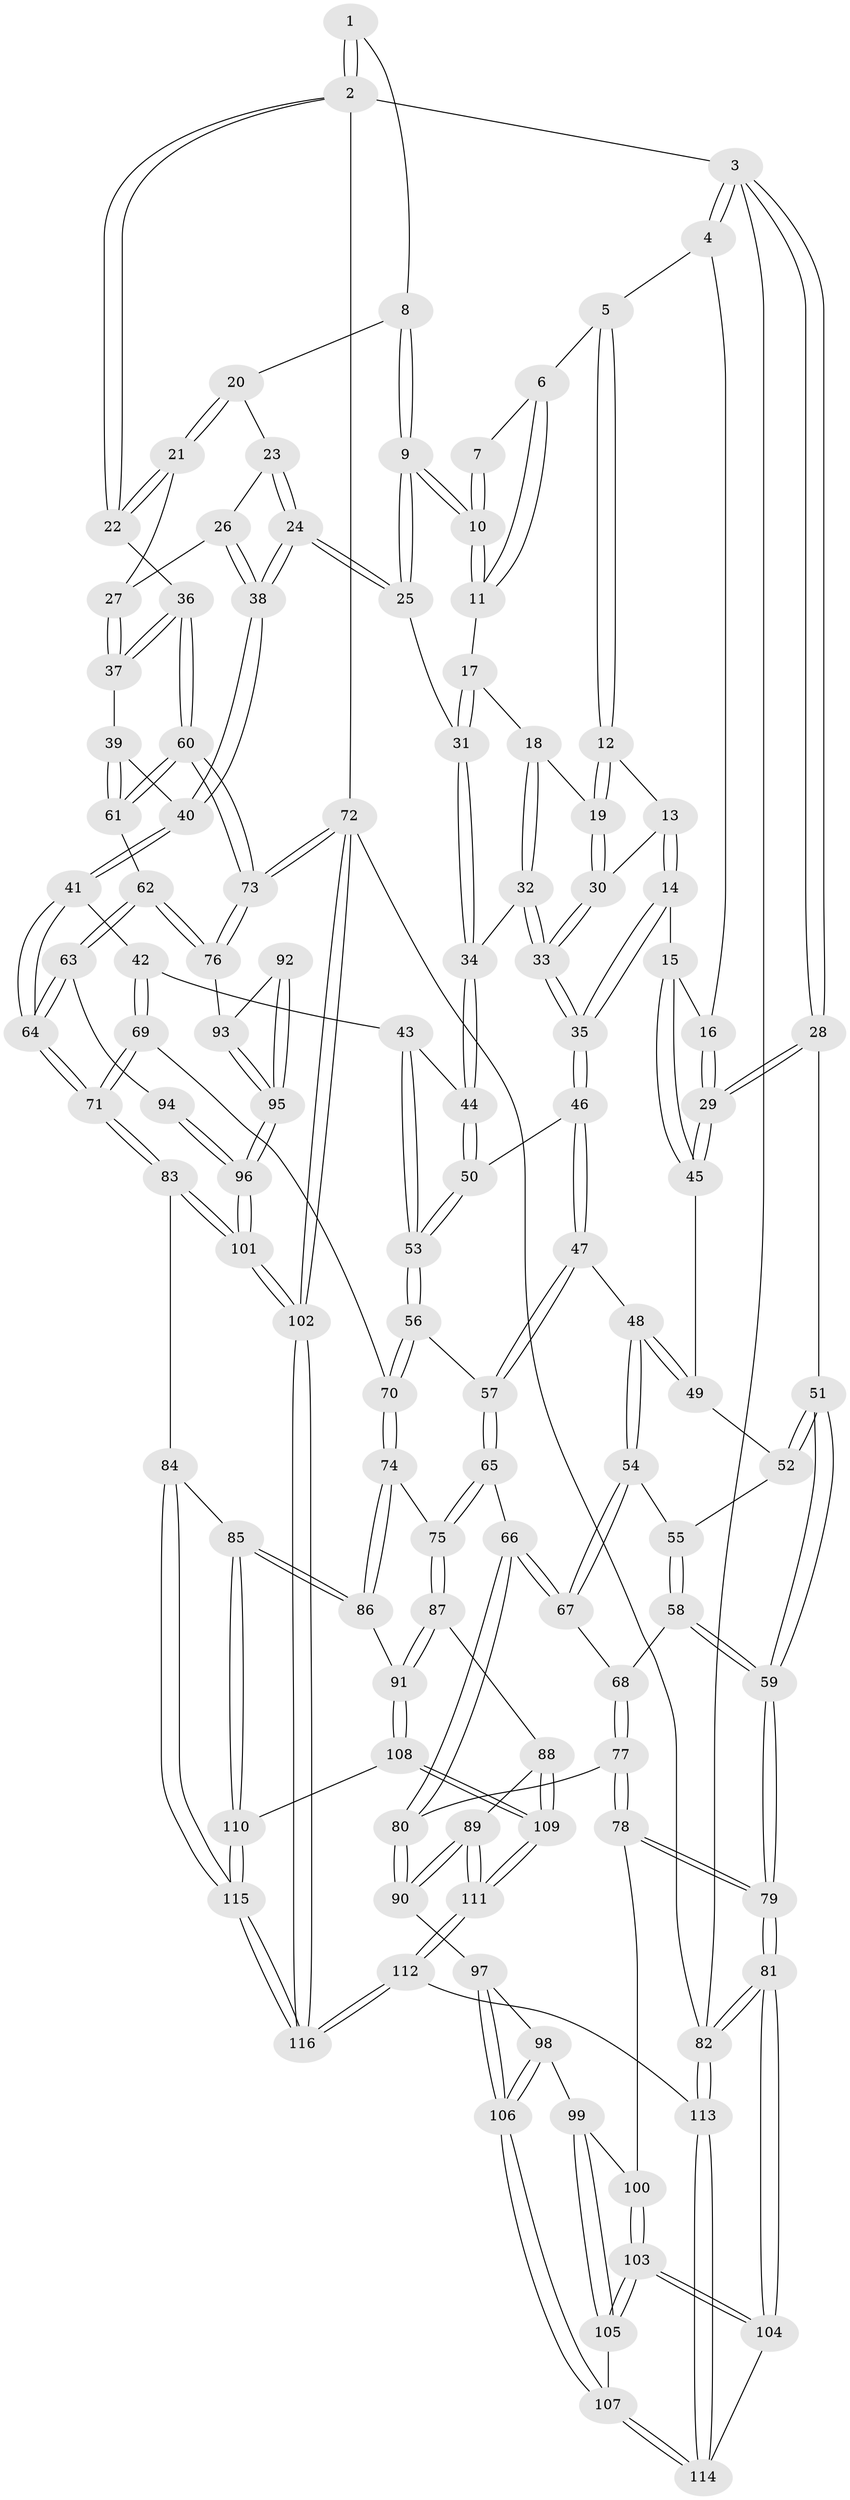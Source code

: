 // Generated by graph-tools (version 1.1) at 2025/03/03/09/25 03:03:29]
// undirected, 116 vertices, 287 edges
graph export_dot {
graph [start="1"]
  node [color=gray90,style=filled];
  1 [pos="+0.689951610118768+0"];
  2 [pos="+1+0"];
  3 [pos="+0+0"];
  4 [pos="+0.26937449226982785+0"];
  5 [pos="+0.3619165656814571+0"];
  6 [pos="+0.4056717908982446+0"];
  7 [pos="+0.4518650770083225+0"];
  8 [pos="+0.7049814269090889+0.07704577485230796"];
  9 [pos="+0.6236014436366207+0.17473179001791636"];
  10 [pos="+0.5781250715477666+0.1452419486623652"];
  11 [pos="+0.5026309466376732+0.15420517329104003"];
  12 [pos="+0.3716737342792902+0.06763442951630559"];
  13 [pos="+0.3177422355393475+0.1582687957145325"];
  14 [pos="+0.22731362396876395+0.22561967432138022"];
  15 [pos="+0.19105502135852695+0.2165352414231115"];
  16 [pos="+0.17615355428453733+0.09358326403457783"];
  17 [pos="+0.47298562321492105+0.16543390646336847"];
  18 [pos="+0.44729743094237384+0.17475744733463375"];
  19 [pos="+0.4387909133708994+0.17052660730080682"];
  20 [pos="+0.7652484192833169+0.10844210369347802"];
  21 [pos="+1+0.0775593221577202"];
  22 [pos="+1+0"];
  23 [pos="+0.7742804126785786+0.14553687509482544"];
  24 [pos="+0.729746681880717+0.3036940629055847"];
  25 [pos="+0.6272524825813786+0.2051323247854459"];
  26 [pos="+0.8668217946509138+0.23038453609661932"];
  27 [pos="+0.9425867021310199+0.16919929986835233"];
  28 [pos="+0+0.12168687232227446"];
  29 [pos="+0+0.12983323475741887"];
  30 [pos="+0.3777937484916701+0.2217166614863827"];
  31 [pos="+0.5621805324930778+0.25575031247373475"];
  32 [pos="+0.46606580967267974+0.22957122687112533"];
  33 [pos="+0.34881439839044986+0.32043104546655043"];
  34 [pos="+0.5289344280532234+0.28213949413320316"];
  35 [pos="+0.3402318679348635+0.33506804168589743"];
  36 [pos="+1+0.3553496325528499"];
  37 [pos="+0.9592374767435518+0.34420189665583717"];
  38 [pos="+0.7695736666752852+0.36060892423085117"];
  39 [pos="+0.8418489290132125+0.3933249593936547"];
  40 [pos="+0.7695744227741828+0.3606187365415032"];
  41 [pos="+0.750029692995157+0.3818609614400722"];
  42 [pos="+0.7264693480341091+0.39370654756285955"];
  43 [pos="+0.541678656890403+0.3714092705709616"];
  44 [pos="+0.5178425871874589+0.32241091736525207"];
  45 [pos="+0.13739266430429892+0.2520584724360709"];
  46 [pos="+0.343138566970648+0.34615879482053435"];
  47 [pos="+0.27667107831326826+0.42916823584634806"];
  48 [pos="+0.2734007894362452+0.42933174202292673"];
  49 [pos="+0.12832080531617715+0.3366801401853441"];
  50 [pos="+0.3463080558232558+0.34730472350234654"];
  51 [pos="+0+0.4184393542391972"];
  52 [pos="+0.09694844349501235+0.3762706609249501"];
  53 [pos="+0.4899526483855228+0.49797359288471277"];
  54 [pos="+0.1902045876813542+0.475887173382293"];
  55 [pos="+0.11313652107483345+0.43820250747896994"];
  56 [pos="+0.49274826168162383+0.5173124733715606"];
  57 [pos="+0.2969628975951055+0.48043199704056555"];
  58 [pos="+0.03857270207623871+0.5554630757843553"];
  59 [pos="+0+0.5070116756033631"];
  60 [pos="+1+0.5133958126583775"];
  61 [pos="+0.906661608160056+0.4712865335614549"];
  62 [pos="+0.8777500553129638+0.5809992321722692"];
  63 [pos="+0.7903288428929459+0.6544853791590173"];
  64 [pos="+0.7833141606359343+0.6547331298705253"];
  65 [pos="+0.3003006773865978+0.6288777512790751"];
  66 [pos="+0.2775676210587542+0.6355352692676133"];
  67 [pos="+0.15690559047610705+0.572087792951392"];
  68 [pos="+0.08431867594989285+0.5853023892583302"];
  69 [pos="+0.5797136145434376+0.5724135913194202"];
  70 [pos="+0.5138311280891077+0.5702428264766974"];
  71 [pos="+0.7230760114794254+0.6851071285273616"];
  72 [pos="+1+1"];
  73 [pos="+1+0.6270657670344283"];
  74 [pos="+0.46503972850365655+0.6254512386571806"];
  75 [pos="+0.33690069471787654+0.640699714416853"];
  76 [pos="+1+0.6485676391422399"];
  77 [pos="+0.09087739833265951+0.6983311804676057"];
  78 [pos="+0.077073673875443+0.723621246190482"];
  79 [pos="+0+0.6895131737606367"];
  80 [pos="+0.23137898262397788+0.6986987598033844"];
  81 [pos="+0+0.8493177608342802"];
  82 [pos="+0+1"];
  83 [pos="+0.7119151270473967+0.7243920346253306"];
  84 [pos="+0.6577648560411393+0.7696900376464257"];
  85 [pos="+0.5789235823650636+0.7864070143631451"];
  86 [pos="+0.4835979783494963+0.7133049558739245"];
  87 [pos="+0.34630733582304013+0.7747007317318136"];
  88 [pos="+0.3417769951211028+0.7833345344448639"];
  89 [pos="+0.260837736290077+0.81015000604963"];
  90 [pos="+0.2244186861025273+0.7697700397563209"];
  91 [pos="+0.4480913328589631+0.7789800709704687"];
  92 [pos="+0.8777773073360384+0.6953529105596303"];
  93 [pos="+1+0.6726139087813916"];
  94 [pos="+0.8201931990550154+0.673855433896784"];
  95 [pos="+0.9316120970098526+0.7928607628215381"];
  96 [pos="+0.9139514494918893+0.9339589217503587"];
  97 [pos="+0.2241541980415243+0.7698875987094331"];
  98 [pos="+0.0889235256112095+0.764312903910326"];
  99 [pos="+0.08385883482513962+0.7566548379907928"];
  100 [pos="+0.08306774385767794+0.7538115464558227"];
  101 [pos="+0.9155297881903327+1"];
  102 [pos="+0.9842750271853145+1"];
  103 [pos="+0+0.8478695650123046"];
  104 [pos="+0+0.8524292554650186"];
  105 [pos="+0+0.8221686951546048"];
  106 [pos="+0.11540539586952048+0.8803686603251847"];
  107 [pos="+0.11512324340279097+0.8829676369849717"];
  108 [pos="+0.4483774880847931+0.8719755292205391"];
  109 [pos="+0.3948545266877223+0.9154010937762093"];
  110 [pos="+0.536288285004712+0.8734642126548552"];
  111 [pos="+0.26717631750699083+1"];
  112 [pos="+0.2625002540687227+1"];
  113 [pos="+0.24808774551224277+1"];
  114 [pos="+0.11966085289971064+0.9232352392817536"];
  115 [pos="+0.6549179771258814+1"];
  116 [pos="+0.7203598568312771+1"];
  1 -- 2;
  1 -- 2;
  1 -- 8;
  2 -- 3;
  2 -- 22;
  2 -- 22;
  2 -- 72;
  3 -- 4;
  3 -- 4;
  3 -- 28;
  3 -- 28;
  3 -- 82;
  4 -- 5;
  4 -- 16;
  5 -- 6;
  5 -- 12;
  5 -- 12;
  6 -- 7;
  6 -- 11;
  6 -- 11;
  7 -- 10;
  7 -- 10;
  8 -- 9;
  8 -- 9;
  8 -- 20;
  9 -- 10;
  9 -- 10;
  9 -- 25;
  9 -- 25;
  10 -- 11;
  10 -- 11;
  11 -- 17;
  12 -- 13;
  12 -- 19;
  12 -- 19;
  13 -- 14;
  13 -- 14;
  13 -- 30;
  14 -- 15;
  14 -- 35;
  14 -- 35;
  15 -- 16;
  15 -- 45;
  15 -- 45;
  16 -- 29;
  16 -- 29;
  17 -- 18;
  17 -- 31;
  17 -- 31;
  18 -- 19;
  18 -- 32;
  18 -- 32;
  19 -- 30;
  19 -- 30;
  20 -- 21;
  20 -- 21;
  20 -- 23;
  21 -- 22;
  21 -- 22;
  21 -- 27;
  22 -- 36;
  23 -- 24;
  23 -- 24;
  23 -- 26;
  24 -- 25;
  24 -- 25;
  24 -- 38;
  24 -- 38;
  25 -- 31;
  26 -- 27;
  26 -- 38;
  26 -- 38;
  27 -- 37;
  27 -- 37;
  28 -- 29;
  28 -- 29;
  28 -- 51;
  29 -- 45;
  29 -- 45;
  30 -- 33;
  30 -- 33;
  31 -- 34;
  31 -- 34;
  32 -- 33;
  32 -- 33;
  32 -- 34;
  33 -- 35;
  33 -- 35;
  34 -- 44;
  34 -- 44;
  35 -- 46;
  35 -- 46;
  36 -- 37;
  36 -- 37;
  36 -- 60;
  36 -- 60;
  37 -- 39;
  38 -- 40;
  38 -- 40;
  39 -- 40;
  39 -- 61;
  39 -- 61;
  40 -- 41;
  40 -- 41;
  41 -- 42;
  41 -- 64;
  41 -- 64;
  42 -- 43;
  42 -- 69;
  42 -- 69;
  43 -- 44;
  43 -- 53;
  43 -- 53;
  44 -- 50;
  44 -- 50;
  45 -- 49;
  46 -- 47;
  46 -- 47;
  46 -- 50;
  47 -- 48;
  47 -- 57;
  47 -- 57;
  48 -- 49;
  48 -- 49;
  48 -- 54;
  48 -- 54;
  49 -- 52;
  50 -- 53;
  50 -- 53;
  51 -- 52;
  51 -- 52;
  51 -- 59;
  51 -- 59;
  52 -- 55;
  53 -- 56;
  53 -- 56;
  54 -- 55;
  54 -- 67;
  54 -- 67;
  55 -- 58;
  55 -- 58;
  56 -- 57;
  56 -- 70;
  56 -- 70;
  57 -- 65;
  57 -- 65;
  58 -- 59;
  58 -- 59;
  58 -- 68;
  59 -- 79;
  59 -- 79;
  60 -- 61;
  60 -- 61;
  60 -- 73;
  60 -- 73;
  61 -- 62;
  62 -- 63;
  62 -- 63;
  62 -- 76;
  62 -- 76;
  63 -- 64;
  63 -- 64;
  63 -- 94;
  64 -- 71;
  64 -- 71;
  65 -- 66;
  65 -- 75;
  65 -- 75;
  66 -- 67;
  66 -- 67;
  66 -- 80;
  66 -- 80;
  67 -- 68;
  68 -- 77;
  68 -- 77;
  69 -- 70;
  69 -- 71;
  69 -- 71;
  70 -- 74;
  70 -- 74;
  71 -- 83;
  71 -- 83;
  72 -- 73;
  72 -- 73;
  72 -- 102;
  72 -- 102;
  72 -- 82;
  73 -- 76;
  73 -- 76;
  74 -- 75;
  74 -- 86;
  74 -- 86;
  75 -- 87;
  75 -- 87;
  76 -- 93;
  77 -- 78;
  77 -- 78;
  77 -- 80;
  78 -- 79;
  78 -- 79;
  78 -- 100;
  79 -- 81;
  79 -- 81;
  80 -- 90;
  80 -- 90;
  81 -- 82;
  81 -- 82;
  81 -- 104;
  81 -- 104;
  82 -- 113;
  82 -- 113;
  83 -- 84;
  83 -- 101;
  83 -- 101;
  84 -- 85;
  84 -- 115;
  84 -- 115;
  85 -- 86;
  85 -- 86;
  85 -- 110;
  85 -- 110;
  86 -- 91;
  87 -- 88;
  87 -- 91;
  87 -- 91;
  88 -- 89;
  88 -- 109;
  88 -- 109;
  89 -- 90;
  89 -- 90;
  89 -- 111;
  89 -- 111;
  90 -- 97;
  91 -- 108;
  91 -- 108;
  92 -- 93;
  92 -- 95;
  92 -- 95;
  93 -- 95;
  93 -- 95;
  94 -- 96;
  94 -- 96;
  95 -- 96;
  95 -- 96;
  96 -- 101;
  96 -- 101;
  97 -- 98;
  97 -- 106;
  97 -- 106;
  98 -- 99;
  98 -- 106;
  98 -- 106;
  99 -- 100;
  99 -- 105;
  99 -- 105;
  100 -- 103;
  100 -- 103;
  101 -- 102;
  101 -- 102;
  102 -- 116;
  102 -- 116;
  103 -- 104;
  103 -- 104;
  103 -- 105;
  103 -- 105;
  104 -- 114;
  105 -- 107;
  106 -- 107;
  106 -- 107;
  107 -- 114;
  107 -- 114;
  108 -- 109;
  108 -- 109;
  108 -- 110;
  109 -- 111;
  109 -- 111;
  110 -- 115;
  110 -- 115;
  111 -- 112;
  111 -- 112;
  112 -- 113;
  112 -- 116;
  112 -- 116;
  113 -- 114;
  113 -- 114;
  115 -- 116;
  115 -- 116;
}
